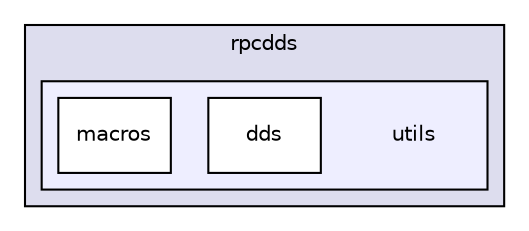 digraph "includetmp/rpcdds/utils" {
  compound=true
  node [ fontsize="10", fontname="Helvetica"];
  edge [ labelfontsize="10", labelfontname="Helvetica"];
  subgraph clusterdir_8faf118d15cf0d3dc00c97efc5e6d092 {
    graph [ bgcolor="#ddddee", pencolor="black", label="rpcdds" fontname="Helvetica", fontsize="10", URL="dir_8faf118d15cf0d3dc00c97efc5e6d092.html"]
  subgraph clusterdir_8ea07a9a9e99b71c7706a786e89400f4 {
    graph [ bgcolor="#eeeeff", pencolor="black", label="" URL="dir_8ea07a9a9e99b71c7706a786e89400f4.html"];
    dir_8ea07a9a9e99b71c7706a786e89400f4 [shape=plaintext label="utils"];
    dir_3428891cd4b07c69673e7a0c5d62d726 [shape=box label="dds" color="black" fillcolor="white" style="filled" URL="dir_3428891cd4b07c69673e7a0c5d62d726.html"];
    dir_28960a523e029614ffe29f612767f3cd [shape=box label="macros" color="black" fillcolor="white" style="filled" URL="dir_28960a523e029614ffe29f612767f3cd.html"];
  }
  }
}
